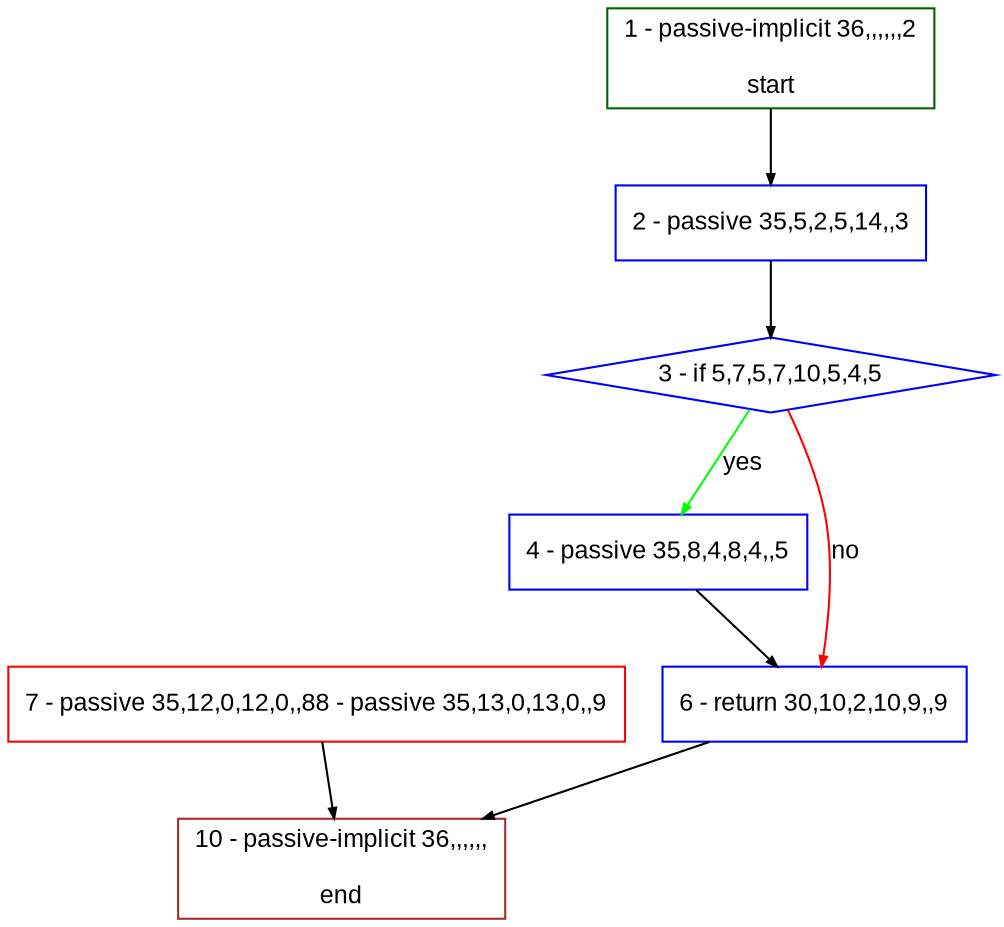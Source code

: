 digraph "" {
  graph [style="rounded,filled", label="", fontsize="12", packmode="clust", bgcolor="white", pack="true", compound="true", fontname="Arial", fillcolor="#FFFFCC"];
  node [style="filled", label="", fixedsize="false", fontsize="12", shape="rectangle", color="grey", compound="true", fontname="Arial", node_initialized="no", fillcolor="white"];
  edge [lhead="", arrowtail="none", label="", arrowhead="normal", fontsize="12", ltail="", dir="forward", color="black", arrowsize="0.5", compound="true", fontcolor="black", fontname="Arial"];
  __N1 [style="filled", label="2 - passive 35,5,2,5,14,,3", shape="box", color="#0000ff", fillcolor="#ffffff"];
  __N2 [style="filled", label="1 - passive-implicit 36,,,,,,2\n\nstart", shape="box", color="#006400", fillcolor="#ffffff"];
  __N3 [style="filled", label="3 - if 5,7,5,7,10,5,4,5", shape="diamond", color="#0000ff", fillcolor="#ffffff"];
  __N4 [style="filled", label="4 - passive 35,8,4,8,4,,5", shape="box", color="#0000ff", fillcolor="#ffffff"];
  __N5 [style="filled", label="6 - return 30,10,2,10,9,,9", shape="box", color="#0000ff", fillcolor="#ffffff"];
  __N6 [style="filled", label="10 - passive-implicit 36,,,,,,\n\nend", shape="box", color="#a52a2a", fillcolor="#ffffff"];
  __N7 [style="filled", label="7 - passive 35,12,0,12,0,,88 - passive 35,13,0,13,0,,9", shape="box", color="red", fillcolor="#ffffff"];
  __N2 -> __N1 [arrowtail="none", arrowhead="normal", label="", dir="forward", color="#000000"];
  __N1 -> __N3 [arrowtail="none", arrowhead="normal", label="", dir="forward", color="#000000"];
  __N3 -> __N4 [arrowtail="none", arrowhead="normal", label="yes", dir="forward", color="#00ff00"];
  __N3 -> __N5 [arrowtail="none", arrowhead="normal", label="no", dir="forward", color="#ff0000"];
  __N4 -> __N5 [arrowtail="none", arrowhead="normal", label="", dir="forward", color="#000000"];
  __N5 -> __N6 [arrowtail="none", arrowhead="normal", label="", dir="forward", color="#000000"];
  __N7 -> __N6 [arrowtail="none", arrowhead="normal", label="", dir="forward", color="#000000"];
}

